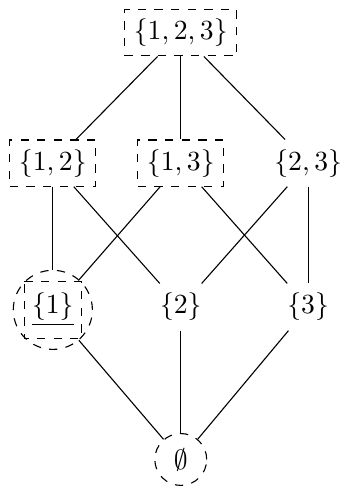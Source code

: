 \documentclass[tikz]{standalone}
\usetikzlibrary{matrix}
\providecommand{\setof}[1]{\left \{ #1 \right \}}
\begin{document}
\begin{tikzpicture}
\matrix (m) at (0,0) [matrix of nodes, column sep = 1em, row sep=3em] {
    & |[draw,dashed]| $\setof{1,2,3}$ & \\
    |[draw,dashed]| $\setof{1,2}$ & |[draw,dashed]| $\setof{1,3}$ & $\setof{2,3}$\\
    |[draw,dashed,circle]| \underline{$\setof{1}$} & $\setof{2}$ & $\setof{3}$\\
    & |[draw,dashed,circle]| $\emptyset$ & \\
};
\draw[dashed] (m-3-1.north west) -- (m-3-1.north east) -- (m-3-1.south east) -- (m-3-1.south west) -- cycle;
\foreach \Source/\Target in {
    1-2/2-1,
    1-2/2-2,
    1-2/2-3,
    2-1/3-1,
    2-1/3-2,
    2-2/3-1,
    2-2/3-3,
    2-3/3-2,
    2-3/3-3,
    3-1/4-2,
    3-2/4-2,
    3-3/4-2%
    }
    \draw (m-\Source) to (m-\Target);
\end{tikzpicture}
\end{document}
